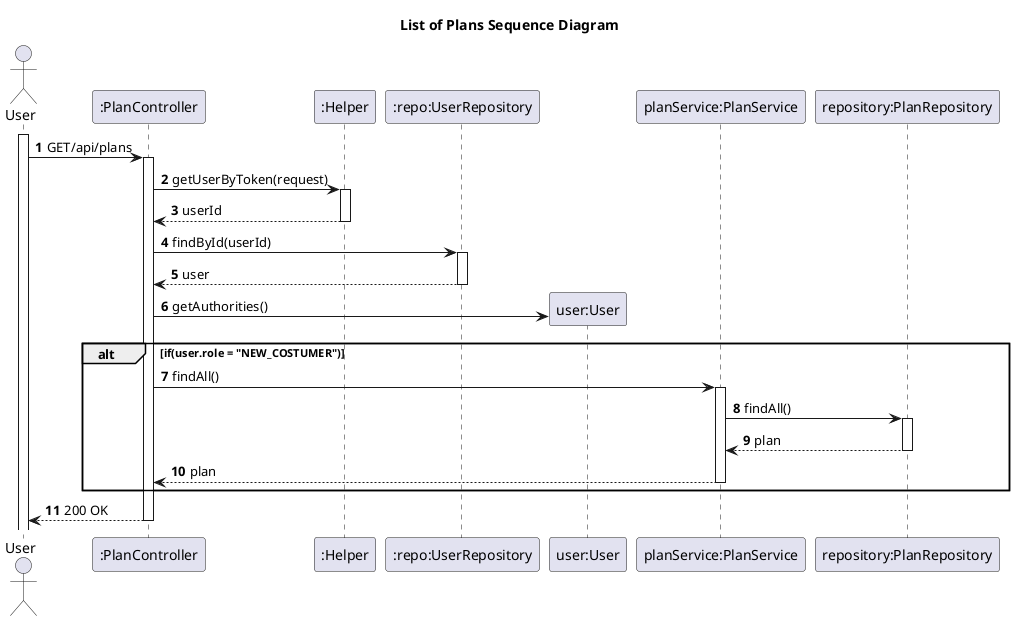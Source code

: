 @startuml
'https://plantuml.com/sequence-diagram

title List of Plans Sequence Diagram

autoactivate on
autonumber

actor "User" as User
participant ":PlanController" as Ctrl
participant ":Helper" as Helper
participant ":repo:UserRepository" as userRepo
participant "user:User" as usr
participant "planService:PlanService" as Svc
participant "repository:PlanRepository" as planRepo

activate User


User -> Ctrl: GET/api/plans
Ctrl -> Helper: getUserByToken(request)
Helper --> Ctrl: userId
Ctrl -> userRepo: findById(userId)
userRepo --> Ctrl: user
Ctrl -> usr**: getAuthorities()
alt if(user.role = "NEW_COSTUMER")
    Ctrl -> Svc: findAll()
    Svc -> planRepo: findAll()
    planRepo --> Svc: plan
    Svc --> Ctrl: plan
end
Ctrl --> User: 200 OK

@enduml



